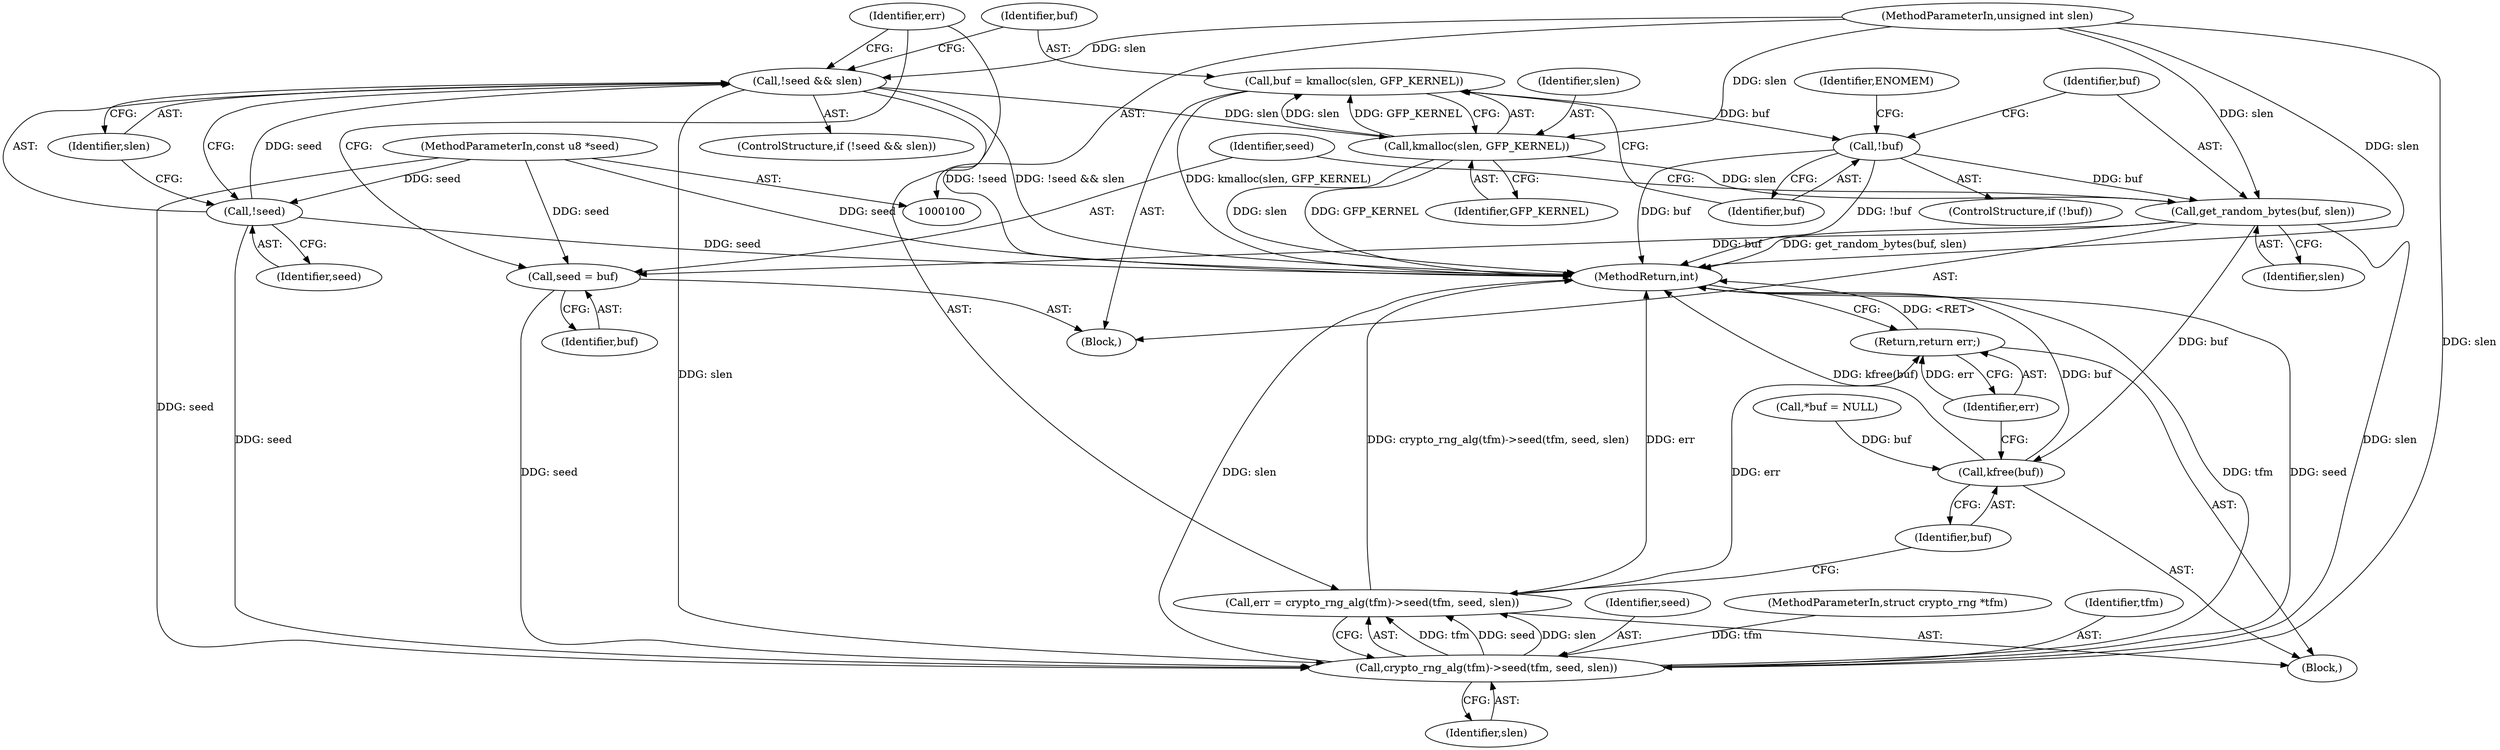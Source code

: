 digraph "0_linux_94f1bb15bed84ad6c893916b7e7b9db6f1d7eec6_1@pointer" {
"1000116" [label="(Call,buf = kmalloc(slen, GFP_KERNEL))"];
"1000118" [label="(Call,kmalloc(slen, GFP_KERNEL))"];
"1000111" [label="(Call,!seed && slen)"];
"1000112" [label="(Call,!seed)"];
"1000102" [label="(MethodParameterIn,const u8 *seed)"];
"1000103" [label="(MethodParameterIn,unsigned int slen)"];
"1000122" [label="(Call,!buf)"];
"1000127" [label="(Call,get_random_bytes(buf, slen))"];
"1000130" [label="(Call,seed = buf)"];
"1000135" [label="(Call,crypto_rng_alg(tfm)->seed(tfm, seed, slen))"];
"1000133" [label="(Call,err = crypto_rng_alg(tfm)->seed(tfm, seed, slen))"];
"1000141" [label="(Return,return err;)"];
"1000139" [label="(Call,kfree(buf))"];
"1000120" [label="(Identifier,GFP_KERNEL)"];
"1000137" [label="(Identifier,seed)"];
"1000141" [label="(Return,return err;)"];
"1000102" [label="(MethodParameterIn,const u8 *seed)"];
"1000121" [label="(ControlStructure,if (!buf))"];
"1000126" [label="(Identifier,ENOMEM)"];
"1000129" [label="(Identifier,slen)"];
"1000122" [label="(Call,!buf)"];
"1000127" [label="(Call,get_random_bytes(buf, slen))"];
"1000101" [label="(MethodParameterIn,struct crypto_rng *tfm)"];
"1000118" [label="(Call,kmalloc(slen, GFP_KERNEL))"];
"1000119" [label="(Identifier,slen)"];
"1000112" [label="(Call,!seed)"];
"1000139" [label="(Call,kfree(buf))"];
"1000114" [label="(Identifier,slen)"];
"1000143" [label="(MethodReturn,int)"];
"1000115" [label="(Block,)"];
"1000136" [label="(Identifier,tfm)"];
"1000131" [label="(Identifier,seed)"];
"1000110" [label="(ControlStructure,if (!seed && slen))"];
"1000132" [label="(Identifier,buf)"];
"1000104" [label="(Block,)"];
"1000106" [label="(Call,*buf = NULL)"];
"1000116" [label="(Call,buf = kmalloc(slen, GFP_KERNEL))"];
"1000123" [label="(Identifier,buf)"];
"1000128" [label="(Identifier,buf)"];
"1000133" [label="(Call,err = crypto_rng_alg(tfm)->seed(tfm, seed, slen))"];
"1000138" [label="(Identifier,slen)"];
"1000111" [label="(Call,!seed && slen)"];
"1000134" [label="(Identifier,err)"];
"1000113" [label="(Identifier,seed)"];
"1000140" [label="(Identifier,buf)"];
"1000103" [label="(MethodParameterIn,unsigned int slen)"];
"1000142" [label="(Identifier,err)"];
"1000135" [label="(Call,crypto_rng_alg(tfm)->seed(tfm, seed, slen))"];
"1000117" [label="(Identifier,buf)"];
"1000130" [label="(Call,seed = buf)"];
"1000116" -> "1000115"  [label="AST: "];
"1000116" -> "1000118"  [label="CFG: "];
"1000117" -> "1000116"  [label="AST: "];
"1000118" -> "1000116"  [label="AST: "];
"1000123" -> "1000116"  [label="CFG: "];
"1000116" -> "1000143"  [label="DDG: kmalloc(slen, GFP_KERNEL)"];
"1000118" -> "1000116"  [label="DDG: slen"];
"1000118" -> "1000116"  [label="DDG: GFP_KERNEL"];
"1000116" -> "1000122"  [label="DDG: buf"];
"1000118" -> "1000120"  [label="CFG: "];
"1000119" -> "1000118"  [label="AST: "];
"1000120" -> "1000118"  [label="AST: "];
"1000118" -> "1000143"  [label="DDG: slen"];
"1000118" -> "1000143"  [label="DDG: GFP_KERNEL"];
"1000111" -> "1000118"  [label="DDG: slen"];
"1000103" -> "1000118"  [label="DDG: slen"];
"1000118" -> "1000127"  [label="DDG: slen"];
"1000111" -> "1000110"  [label="AST: "];
"1000111" -> "1000112"  [label="CFG: "];
"1000111" -> "1000114"  [label="CFG: "];
"1000112" -> "1000111"  [label="AST: "];
"1000114" -> "1000111"  [label="AST: "];
"1000117" -> "1000111"  [label="CFG: "];
"1000134" -> "1000111"  [label="CFG: "];
"1000111" -> "1000143"  [label="DDG: !seed"];
"1000111" -> "1000143"  [label="DDG: !seed && slen"];
"1000112" -> "1000111"  [label="DDG: seed"];
"1000103" -> "1000111"  [label="DDG: slen"];
"1000111" -> "1000135"  [label="DDG: slen"];
"1000112" -> "1000113"  [label="CFG: "];
"1000113" -> "1000112"  [label="AST: "];
"1000114" -> "1000112"  [label="CFG: "];
"1000112" -> "1000143"  [label="DDG: seed"];
"1000102" -> "1000112"  [label="DDG: seed"];
"1000112" -> "1000135"  [label="DDG: seed"];
"1000102" -> "1000100"  [label="AST: "];
"1000102" -> "1000143"  [label="DDG: seed"];
"1000102" -> "1000130"  [label="DDG: seed"];
"1000102" -> "1000135"  [label="DDG: seed"];
"1000103" -> "1000100"  [label="AST: "];
"1000103" -> "1000143"  [label="DDG: slen"];
"1000103" -> "1000127"  [label="DDG: slen"];
"1000103" -> "1000135"  [label="DDG: slen"];
"1000122" -> "1000121"  [label="AST: "];
"1000122" -> "1000123"  [label="CFG: "];
"1000123" -> "1000122"  [label="AST: "];
"1000126" -> "1000122"  [label="CFG: "];
"1000128" -> "1000122"  [label="CFG: "];
"1000122" -> "1000143"  [label="DDG: buf"];
"1000122" -> "1000143"  [label="DDG: !buf"];
"1000122" -> "1000127"  [label="DDG: buf"];
"1000127" -> "1000115"  [label="AST: "];
"1000127" -> "1000129"  [label="CFG: "];
"1000128" -> "1000127"  [label="AST: "];
"1000129" -> "1000127"  [label="AST: "];
"1000131" -> "1000127"  [label="CFG: "];
"1000127" -> "1000143"  [label="DDG: get_random_bytes(buf, slen)"];
"1000127" -> "1000130"  [label="DDG: buf"];
"1000127" -> "1000135"  [label="DDG: slen"];
"1000127" -> "1000139"  [label="DDG: buf"];
"1000130" -> "1000115"  [label="AST: "];
"1000130" -> "1000132"  [label="CFG: "];
"1000131" -> "1000130"  [label="AST: "];
"1000132" -> "1000130"  [label="AST: "];
"1000134" -> "1000130"  [label="CFG: "];
"1000130" -> "1000135"  [label="DDG: seed"];
"1000135" -> "1000133"  [label="AST: "];
"1000135" -> "1000138"  [label="CFG: "];
"1000136" -> "1000135"  [label="AST: "];
"1000137" -> "1000135"  [label="AST: "];
"1000138" -> "1000135"  [label="AST: "];
"1000133" -> "1000135"  [label="CFG: "];
"1000135" -> "1000143"  [label="DDG: slen"];
"1000135" -> "1000143"  [label="DDG: tfm"];
"1000135" -> "1000143"  [label="DDG: seed"];
"1000135" -> "1000133"  [label="DDG: tfm"];
"1000135" -> "1000133"  [label="DDG: seed"];
"1000135" -> "1000133"  [label="DDG: slen"];
"1000101" -> "1000135"  [label="DDG: tfm"];
"1000133" -> "1000104"  [label="AST: "];
"1000134" -> "1000133"  [label="AST: "];
"1000140" -> "1000133"  [label="CFG: "];
"1000133" -> "1000143"  [label="DDG: err"];
"1000133" -> "1000143"  [label="DDG: crypto_rng_alg(tfm)->seed(tfm, seed, slen)"];
"1000133" -> "1000141"  [label="DDG: err"];
"1000141" -> "1000104"  [label="AST: "];
"1000141" -> "1000142"  [label="CFG: "];
"1000142" -> "1000141"  [label="AST: "];
"1000143" -> "1000141"  [label="CFG: "];
"1000141" -> "1000143"  [label="DDG: <RET>"];
"1000142" -> "1000141"  [label="DDG: err"];
"1000139" -> "1000104"  [label="AST: "];
"1000139" -> "1000140"  [label="CFG: "];
"1000140" -> "1000139"  [label="AST: "];
"1000142" -> "1000139"  [label="CFG: "];
"1000139" -> "1000143"  [label="DDG: buf"];
"1000139" -> "1000143"  [label="DDG: kfree(buf)"];
"1000106" -> "1000139"  [label="DDG: buf"];
}
